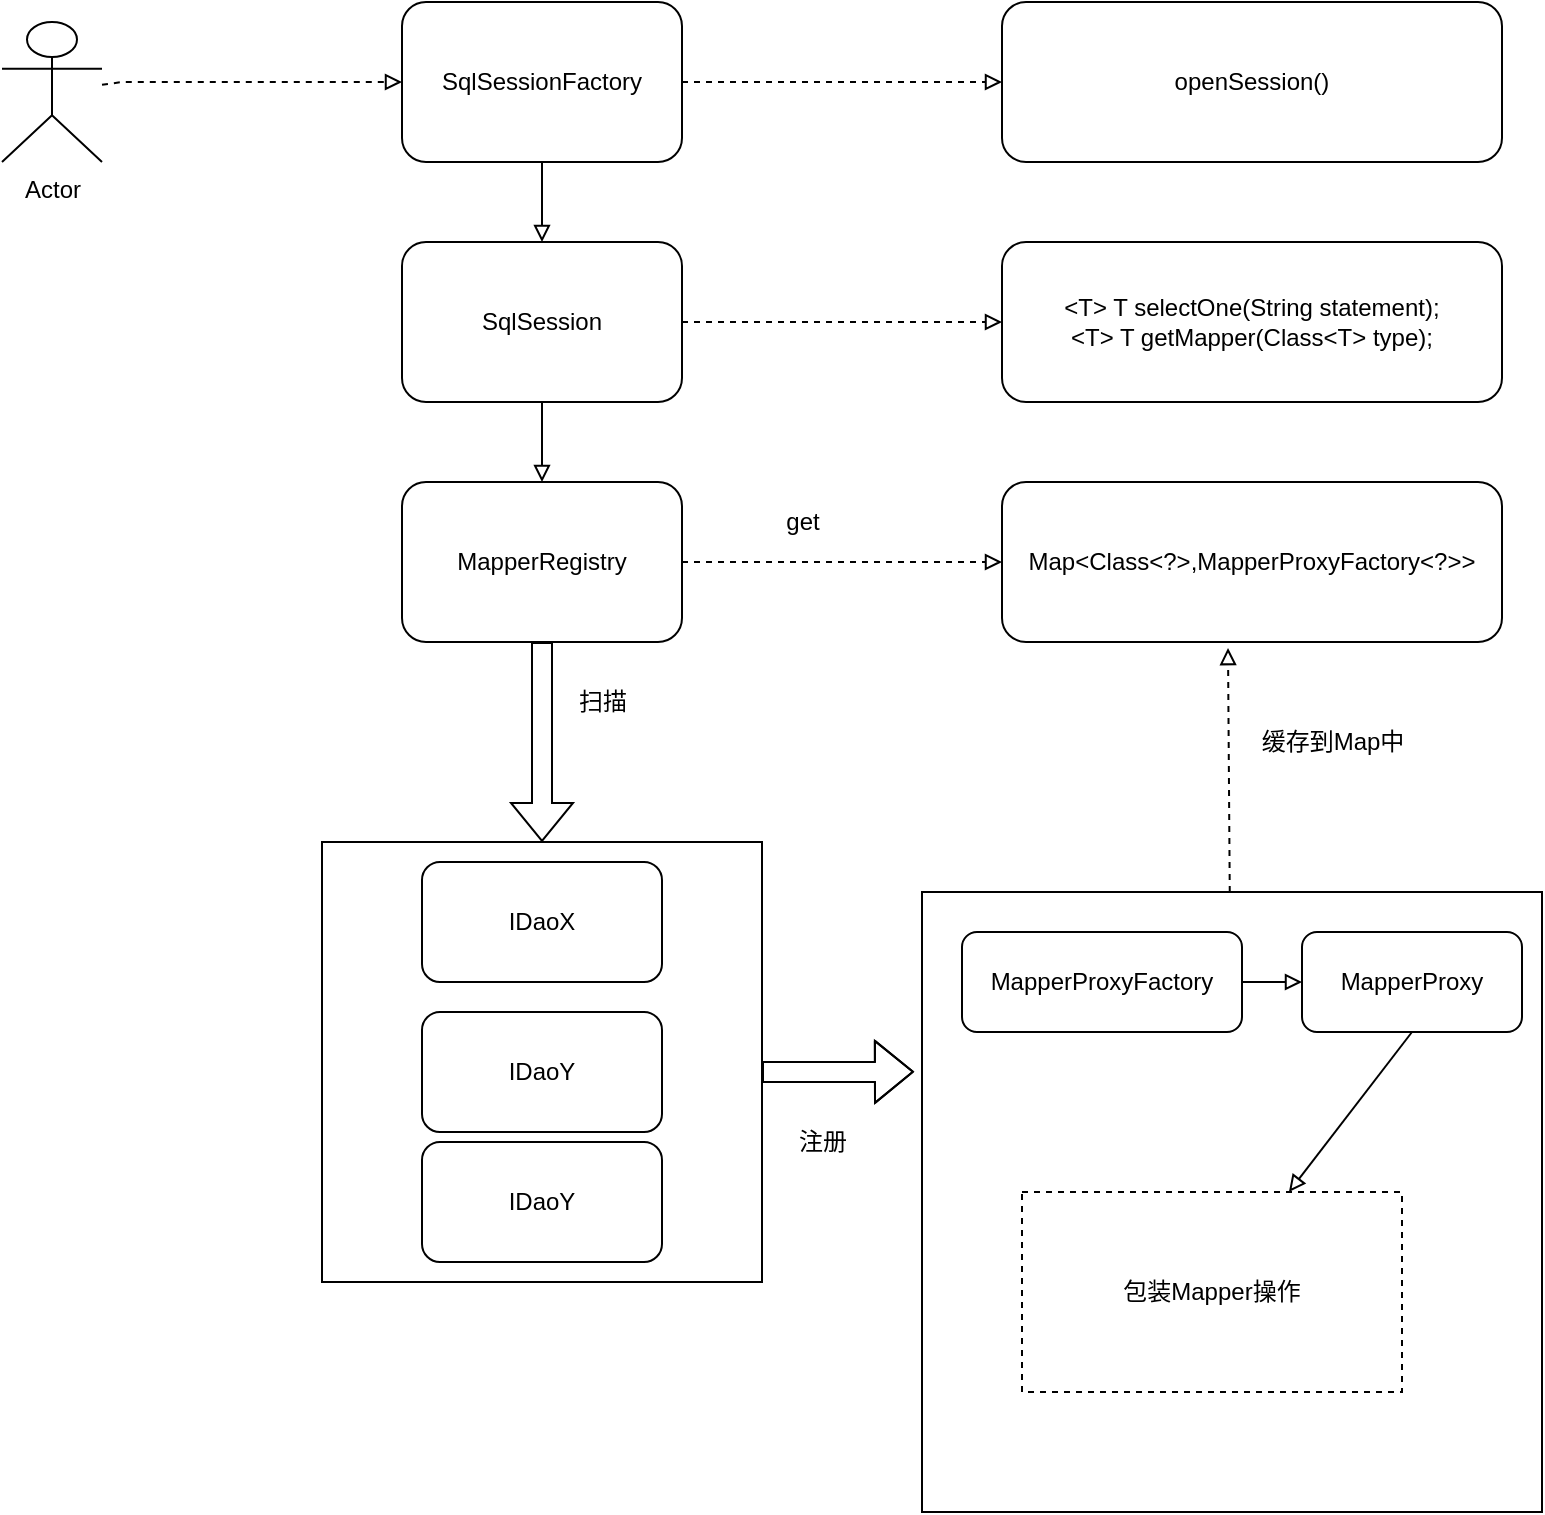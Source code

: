 <mxfile version="20.4.1" type="github">
  <diagram id="ntSK9yYpymZCnbc-YsIi" name="第 1 页">
    <mxGraphModel dx="1422" dy="800" grid="1" gridSize="10" guides="1" tooltips="1" connect="1" arrows="1" fold="1" page="1" pageScale="1" pageWidth="827" pageHeight="1169" math="0" shadow="0">
      <root>
        <mxCell id="0" />
        <mxCell id="1" parent="0" />
        <mxCell id="SQLN1OdfhrKfak8XEMtt-34" style="edgeStyle=none;rounded=0;orthogonalLoop=1;jettySize=auto;html=1;entryX=0;entryY=0.5;entryDx=0;entryDy=0;endArrow=block;endFill=0;dashed=1;" edge="1" parent="1" source="SQLN1OdfhrKfak8XEMtt-1" target="SQLN1OdfhrKfak8XEMtt-2">
          <mxGeometry relative="1" as="geometry">
            <Array as="points">
              <mxPoint x="80" y="120" />
            </Array>
          </mxGeometry>
        </mxCell>
        <mxCell id="SQLN1OdfhrKfak8XEMtt-1" value="Actor" style="shape=umlActor;verticalLabelPosition=bottom;verticalAlign=top;html=1;outlineConnect=0;" vertex="1" parent="1">
          <mxGeometry x="20" y="90" width="50" height="70" as="geometry" />
        </mxCell>
        <mxCell id="SQLN1OdfhrKfak8XEMtt-27" style="edgeStyle=none;rounded=0;orthogonalLoop=1;jettySize=auto;html=1;entryX=0;entryY=0.5;entryDx=0;entryDy=0;dashed=1;endArrow=block;endFill=0;" edge="1" parent="1" source="SQLN1OdfhrKfak8XEMtt-2" target="SQLN1OdfhrKfak8XEMtt-6">
          <mxGeometry relative="1" as="geometry" />
        </mxCell>
        <mxCell id="SQLN1OdfhrKfak8XEMtt-31" style="edgeStyle=none;rounded=0;orthogonalLoop=1;jettySize=auto;html=1;exitX=0.5;exitY=1;exitDx=0;exitDy=0;entryX=0.5;entryY=0;entryDx=0;entryDy=0;endArrow=block;endFill=0;" edge="1" parent="1" source="SQLN1OdfhrKfak8XEMtt-2" target="SQLN1OdfhrKfak8XEMtt-4">
          <mxGeometry relative="1" as="geometry" />
        </mxCell>
        <mxCell id="SQLN1OdfhrKfak8XEMtt-2" value="SqlSessionFactory" style="rounded=1;whiteSpace=wrap;html=1;" vertex="1" parent="1">
          <mxGeometry x="220" y="80" width="140" height="80" as="geometry" />
        </mxCell>
        <mxCell id="SQLN1OdfhrKfak8XEMtt-28" style="edgeStyle=none;rounded=0;orthogonalLoop=1;jettySize=auto;html=1;entryX=0;entryY=0.5;entryDx=0;entryDy=0;dashed=1;endArrow=block;endFill=0;" edge="1" parent="1" source="SQLN1OdfhrKfak8XEMtt-4" target="SQLN1OdfhrKfak8XEMtt-7">
          <mxGeometry relative="1" as="geometry" />
        </mxCell>
        <mxCell id="SQLN1OdfhrKfak8XEMtt-32" style="edgeStyle=none;rounded=0;orthogonalLoop=1;jettySize=auto;html=1;exitX=0.5;exitY=1;exitDx=0;exitDy=0;entryX=0.5;entryY=0;entryDx=0;entryDy=0;endArrow=block;endFill=0;" edge="1" parent="1" source="SQLN1OdfhrKfak8XEMtt-4" target="SQLN1OdfhrKfak8XEMtt-5">
          <mxGeometry relative="1" as="geometry" />
        </mxCell>
        <mxCell id="SQLN1OdfhrKfak8XEMtt-4" value="SqlSession" style="rounded=1;whiteSpace=wrap;html=1;" vertex="1" parent="1">
          <mxGeometry x="220" y="200" width="140" height="80" as="geometry" />
        </mxCell>
        <mxCell id="SQLN1OdfhrKfak8XEMtt-29" style="edgeStyle=none;rounded=0;orthogonalLoop=1;jettySize=auto;html=1;dashed=1;endArrow=block;endFill=0;" edge="1" parent="1" source="SQLN1OdfhrKfak8XEMtt-5" target="SQLN1OdfhrKfak8XEMtt-8">
          <mxGeometry relative="1" as="geometry" />
        </mxCell>
        <mxCell id="SQLN1OdfhrKfak8XEMtt-5" value="MapperRegistry" style="rounded=1;whiteSpace=wrap;html=1;" vertex="1" parent="1">
          <mxGeometry x="220" y="320" width="140" height="80" as="geometry" />
        </mxCell>
        <mxCell id="SQLN1OdfhrKfak8XEMtt-6" value="openSession()" style="rounded=1;whiteSpace=wrap;html=1;" vertex="1" parent="1">
          <mxGeometry x="520" y="80" width="250" height="80" as="geometry" />
        </mxCell>
        <mxCell id="SQLN1OdfhrKfak8XEMtt-7" value="&amp;lt;T&amp;gt; T selectOne(String statement);&lt;br&gt;&amp;lt;T&amp;gt; T getMapper(Class&amp;lt;T&amp;gt; type);" style="rounded=1;whiteSpace=wrap;html=1;" vertex="1" parent="1">
          <mxGeometry x="520" y="200" width="250" height="80" as="geometry" />
        </mxCell>
        <mxCell id="SQLN1OdfhrKfak8XEMtt-8" value="Map&amp;lt;Class&amp;lt;?&amp;gt;,MapperProxyFactory&amp;lt;?&amp;gt;&amp;gt;" style="rounded=1;whiteSpace=wrap;html=1;" vertex="1" parent="1">
          <mxGeometry x="520" y="320" width="250" height="80" as="geometry" />
        </mxCell>
        <mxCell id="SQLN1OdfhrKfak8XEMtt-9" value="" style="whiteSpace=wrap;html=1;aspect=fixed;" vertex="1" parent="1">
          <mxGeometry x="180" y="500" width="220" height="220" as="geometry" />
        </mxCell>
        <mxCell id="SQLN1OdfhrKfak8XEMtt-10" value="IDaoX" style="rounded=1;whiteSpace=wrap;html=1;" vertex="1" parent="1">
          <mxGeometry x="230" y="510" width="120" height="60" as="geometry" />
        </mxCell>
        <mxCell id="SQLN1OdfhrKfak8XEMtt-11" value="IDaoY" style="rounded=1;whiteSpace=wrap;html=1;" vertex="1" parent="1">
          <mxGeometry x="230" y="585" width="120" height="60" as="geometry" />
        </mxCell>
        <mxCell id="SQLN1OdfhrKfak8XEMtt-12" value="IDaoY" style="rounded=1;whiteSpace=wrap;html=1;" vertex="1" parent="1">
          <mxGeometry x="230" y="650" width="120" height="60" as="geometry" />
        </mxCell>
        <mxCell id="SQLN1OdfhrKfak8XEMtt-15" value="" style="shape=flexArrow;endArrow=classic;html=1;rounded=0;entryX=0.5;entryY=0;entryDx=0;entryDy=0;" edge="1" parent="1" source="SQLN1OdfhrKfak8XEMtt-5" target="SQLN1OdfhrKfak8XEMtt-9">
          <mxGeometry width="50" height="50" relative="1" as="geometry">
            <mxPoint x="290" y="450" as="sourcePoint" />
            <mxPoint x="290" y="470.711" as="targetPoint" />
          </mxGeometry>
        </mxCell>
        <mxCell id="SQLN1OdfhrKfak8XEMtt-24" style="edgeStyle=none;rounded=0;orthogonalLoop=1;jettySize=auto;html=1;entryX=0.452;entryY=1.038;entryDx=0;entryDy=0;entryPerimeter=0;endArrow=block;endFill=0;dashed=1;" edge="1" parent="1" source="SQLN1OdfhrKfak8XEMtt-16" target="SQLN1OdfhrKfak8XEMtt-8">
          <mxGeometry relative="1" as="geometry" />
        </mxCell>
        <mxCell id="SQLN1OdfhrKfak8XEMtt-16" value="" style="whiteSpace=wrap;html=1;aspect=fixed;" vertex="1" parent="1">
          <mxGeometry x="480" y="525" width="310" height="310" as="geometry" />
        </mxCell>
        <mxCell id="SQLN1OdfhrKfak8XEMtt-19" style="edgeStyle=orthogonalEdgeStyle;rounded=0;orthogonalLoop=1;jettySize=auto;html=1;endArrow=block;endFill=0;" edge="1" parent="1" source="SQLN1OdfhrKfak8XEMtt-17" target="SQLN1OdfhrKfak8XEMtt-18">
          <mxGeometry relative="1" as="geometry" />
        </mxCell>
        <mxCell id="SQLN1OdfhrKfak8XEMtt-17" value="MapperProxyFactory" style="rounded=1;whiteSpace=wrap;html=1;" vertex="1" parent="1">
          <mxGeometry x="500" y="545" width="140" height="50" as="geometry" />
        </mxCell>
        <mxCell id="SQLN1OdfhrKfak8XEMtt-23" style="edgeStyle=none;rounded=0;orthogonalLoop=1;jettySize=auto;html=1;exitX=0.5;exitY=1;exitDx=0;exitDy=0;endArrow=block;endFill=0;" edge="1" parent="1" source="SQLN1OdfhrKfak8XEMtt-18" target="SQLN1OdfhrKfak8XEMtt-20">
          <mxGeometry relative="1" as="geometry" />
        </mxCell>
        <mxCell id="SQLN1OdfhrKfak8XEMtt-18" value="MapperProxy" style="rounded=1;whiteSpace=wrap;html=1;" vertex="1" parent="1">
          <mxGeometry x="670" y="545" width="110" height="50" as="geometry" />
        </mxCell>
        <mxCell id="SQLN1OdfhrKfak8XEMtt-20" value="包装Mapper操作" style="rounded=0;whiteSpace=wrap;html=1;dashed=1;" vertex="1" parent="1">
          <mxGeometry x="530" y="675" width="190" height="100" as="geometry" />
        </mxCell>
        <mxCell id="SQLN1OdfhrKfak8XEMtt-25" value="缓存到Map中" style="text;html=1;align=center;verticalAlign=middle;resizable=0;points=[];autosize=1;strokeColor=none;fillColor=none;" vertex="1" parent="1">
          <mxGeometry x="640" y="435" width="90" height="30" as="geometry" />
        </mxCell>
        <mxCell id="SQLN1OdfhrKfak8XEMtt-26" value="扫描" style="text;html=1;align=center;verticalAlign=middle;resizable=0;points=[];autosize=1;strokeColor=none;fillColor=none;" vertex="1" parent="1">
          <mxGeometry x="295" y="415" width="50" height="30" as="geometry" />
        </mxCell>
        <mxCell id="SQLN1OdfhrKfak8XEMtt-30" value="get" style="text;html=1;align=center;verticalAlign=middle;resizable=0;points=[];autosize=1;strokeColor=none;fillColor=none;" vertex="1" parent="1">
          <mxGeometry x="400" y="325" width="40" height="30" as="geometry" />
        </mxCell>
        <mxCell id="SQLN1OdfhrKfak8XEMtt-36" value="" style="shape=flexArrow;endArrow=classic;html=1;rounded=0;entryX=-0.013;entryY=0.29;entryDx=0;entryDy=0;entryPerimeter=0;" edge="1" parent="1" target="SQLN1OdfhrKfak8XEMtt-16">
          <mxGeometry width="50" height="50" relative="1" as="geometry">
            <mxPoint x="400" y="615" as="sourcePoint" />
            <mxPoint x="464" y="585" as="targetPoint" />
            <Array as="points">
              <mxPoint x="434" y="615" />
            </Array>
          </mxGeometry>
        </mxCell>
        <mxCell id="SQLN1OdfhrKfak8XEMtt-37" value="注册" style="text;html=1;align=center;verticalAlign=middle;resizable=0;points=[];autosize=1;strokeColor=none;fillColor=none;" vertex="1" parent="1">
          <mxGeometry x="405" y="635" width="50" height="30" as="geometry" />
        </mxCell>
      </root>
    </mxGraphModel>
  </diagram>
</mxfile>
